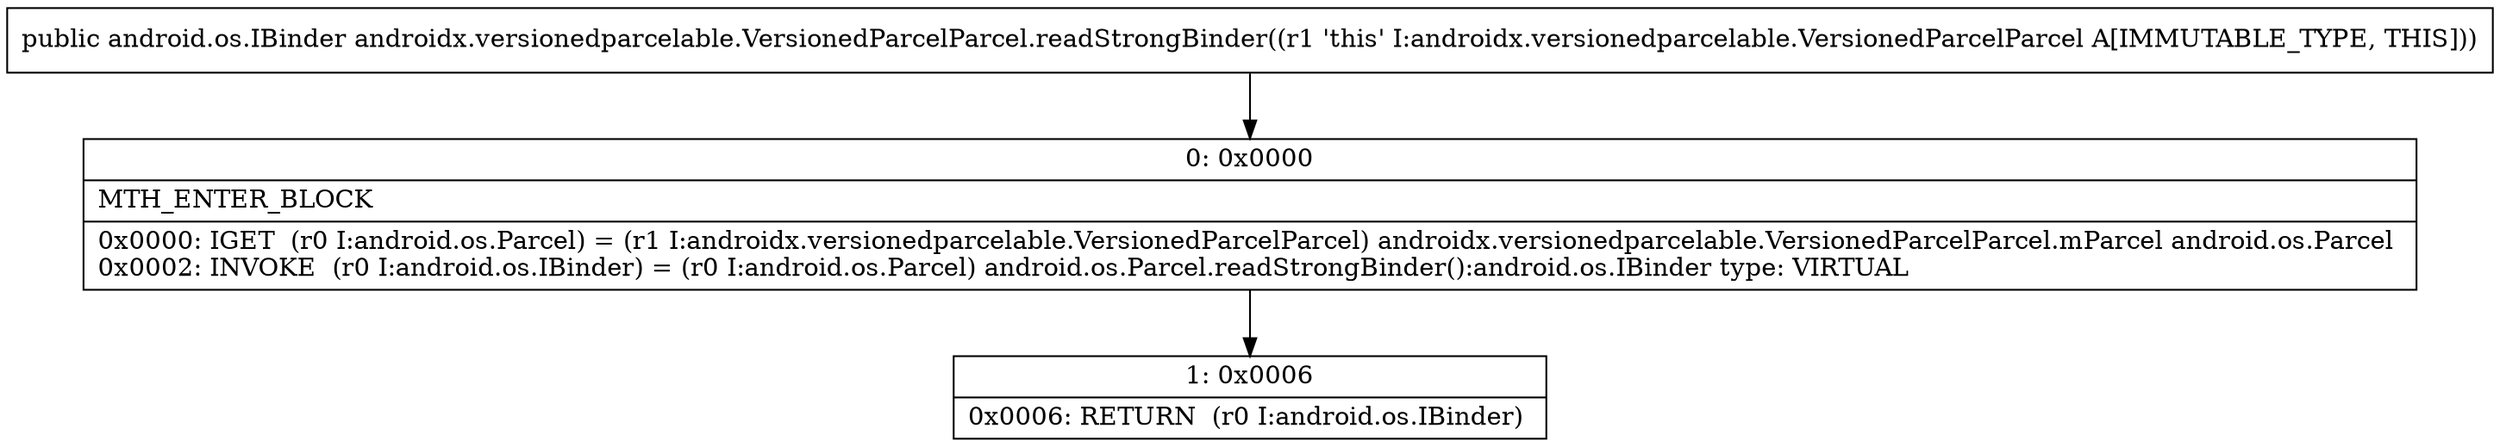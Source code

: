 digraph "CFG forandroidx.versionedparcelable.VersionedParcelParcel.readStrongBinder()Landroid\/os\/IBinder;" {
Node_0 [shape=record,label="{0\:\ 0x0000|MTH_ENTER_BLOCK\l|0x0000: IGET  (r0 I:android.os.Parcel) = (r1 I:androidx.versionedparcelable.VersionedParcelParcel) androidx.versionedparcelable.VersionedParcelParcel.mParcel android.os.Parcel \l0x0002: INVOKE  (r0 I:android.os.IBinder) = (r0 I:android.os.Parcel) android.os.Parcel.readStrongBinder():android.os.IBinder type: VIRTUAL \l}"];
Node_1 [shape=record,label="{1\:\ 0x0006|0x0006: RETURN  (r0 I:android.os.IBinder) \l}"];
MethodNode[shape=record,label="{public android.os.IBinder androidx.versionedparcelable.VersionedParcelParcel.readStrongBinder((r1 'this' I:androidx.versionedparcelable.VersionedParcelParcel A[IMMUTABLE_TYPE, THIS])) }"];
MethodNode -> Node_0;
Node_0 -> Node_1;
}

